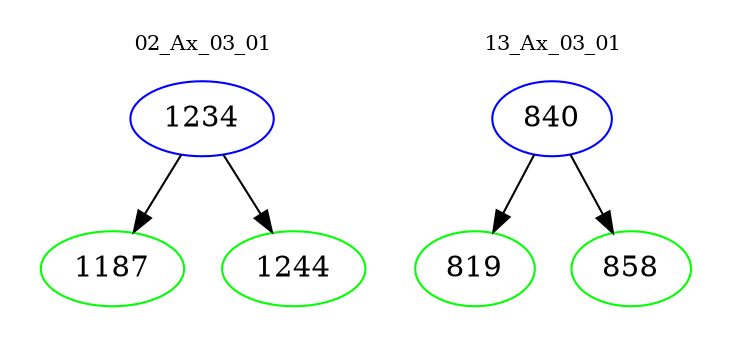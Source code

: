 digraph{
subgraph cluster_0 {
color = white
label = "02_Ax_03_01";
fontsize=10;
T0_1234 [label="1234", color="blue"]
T0_1234 -> T0_1187 [color="black"]
T0_1187 [label="1187", color="green"]
T0_1234 -> T0_1244 [color="black"]
T0_1244 [label="1244", color="green"]
}
subgraph cluster_1 {
color = white
label = "13_Ax_03_01";
fontsize=10;
T1_840 [label="840", color="blue"]
T1_840 -> T1_819 [color="black"]
T1_819 [label="819", color="green"]
T1_840 -> T1_858 [color="black"]
T1_858 [label="858", color="green"]
}
}
